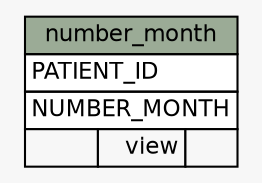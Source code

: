 // dot 2.16.1 on Linux 2.6.25.6-27.fc8
digraph "number_month" {
  graph [
    rankdir="RL"
    bgcolor="#f7f7f7"
  ];
  node [
    fontname="Helvetica"
    fontsize="11"
    shape="plaintext"
  ];
  edge [
    arrowsize="0.8"
  ];
  "number_month" [
    label=<
    <TABLE BORDER="0" CELLBORDER="1" CELLSPACING="0" BGCOLOR="#ffffff">
      <TR><TD PORT="number_month.heading" COLSPAN="3" BGCOLOR="#9bab96" ALIGN="CENTER">number_month</TD></TR>
      <TR><TD PORT="PATIENT_ID" COLSPAN="3" ALIGN="LEFT">PATIENT_ID</TD></TR>
      <TR><TD PORT="NUMBER_MONTH" COLSPAN="3" ALIGN="LEFT">NUMBER_MONTH</TD></TR>
      <TR><TD ALIGN="LEFT" BGCOLOR="#f7f7f7">  </TD><TD ALIGN="RIGHT" BGCOLOR="#f7f7f7">view</TD><TD ALIGN="RIGHT" BGCOLOR="#f7f7f7">  </TD></TR>
    </TABLE>>
    URL="tables/number_month.html#"
    tooltip="number_month"
  ];
}

